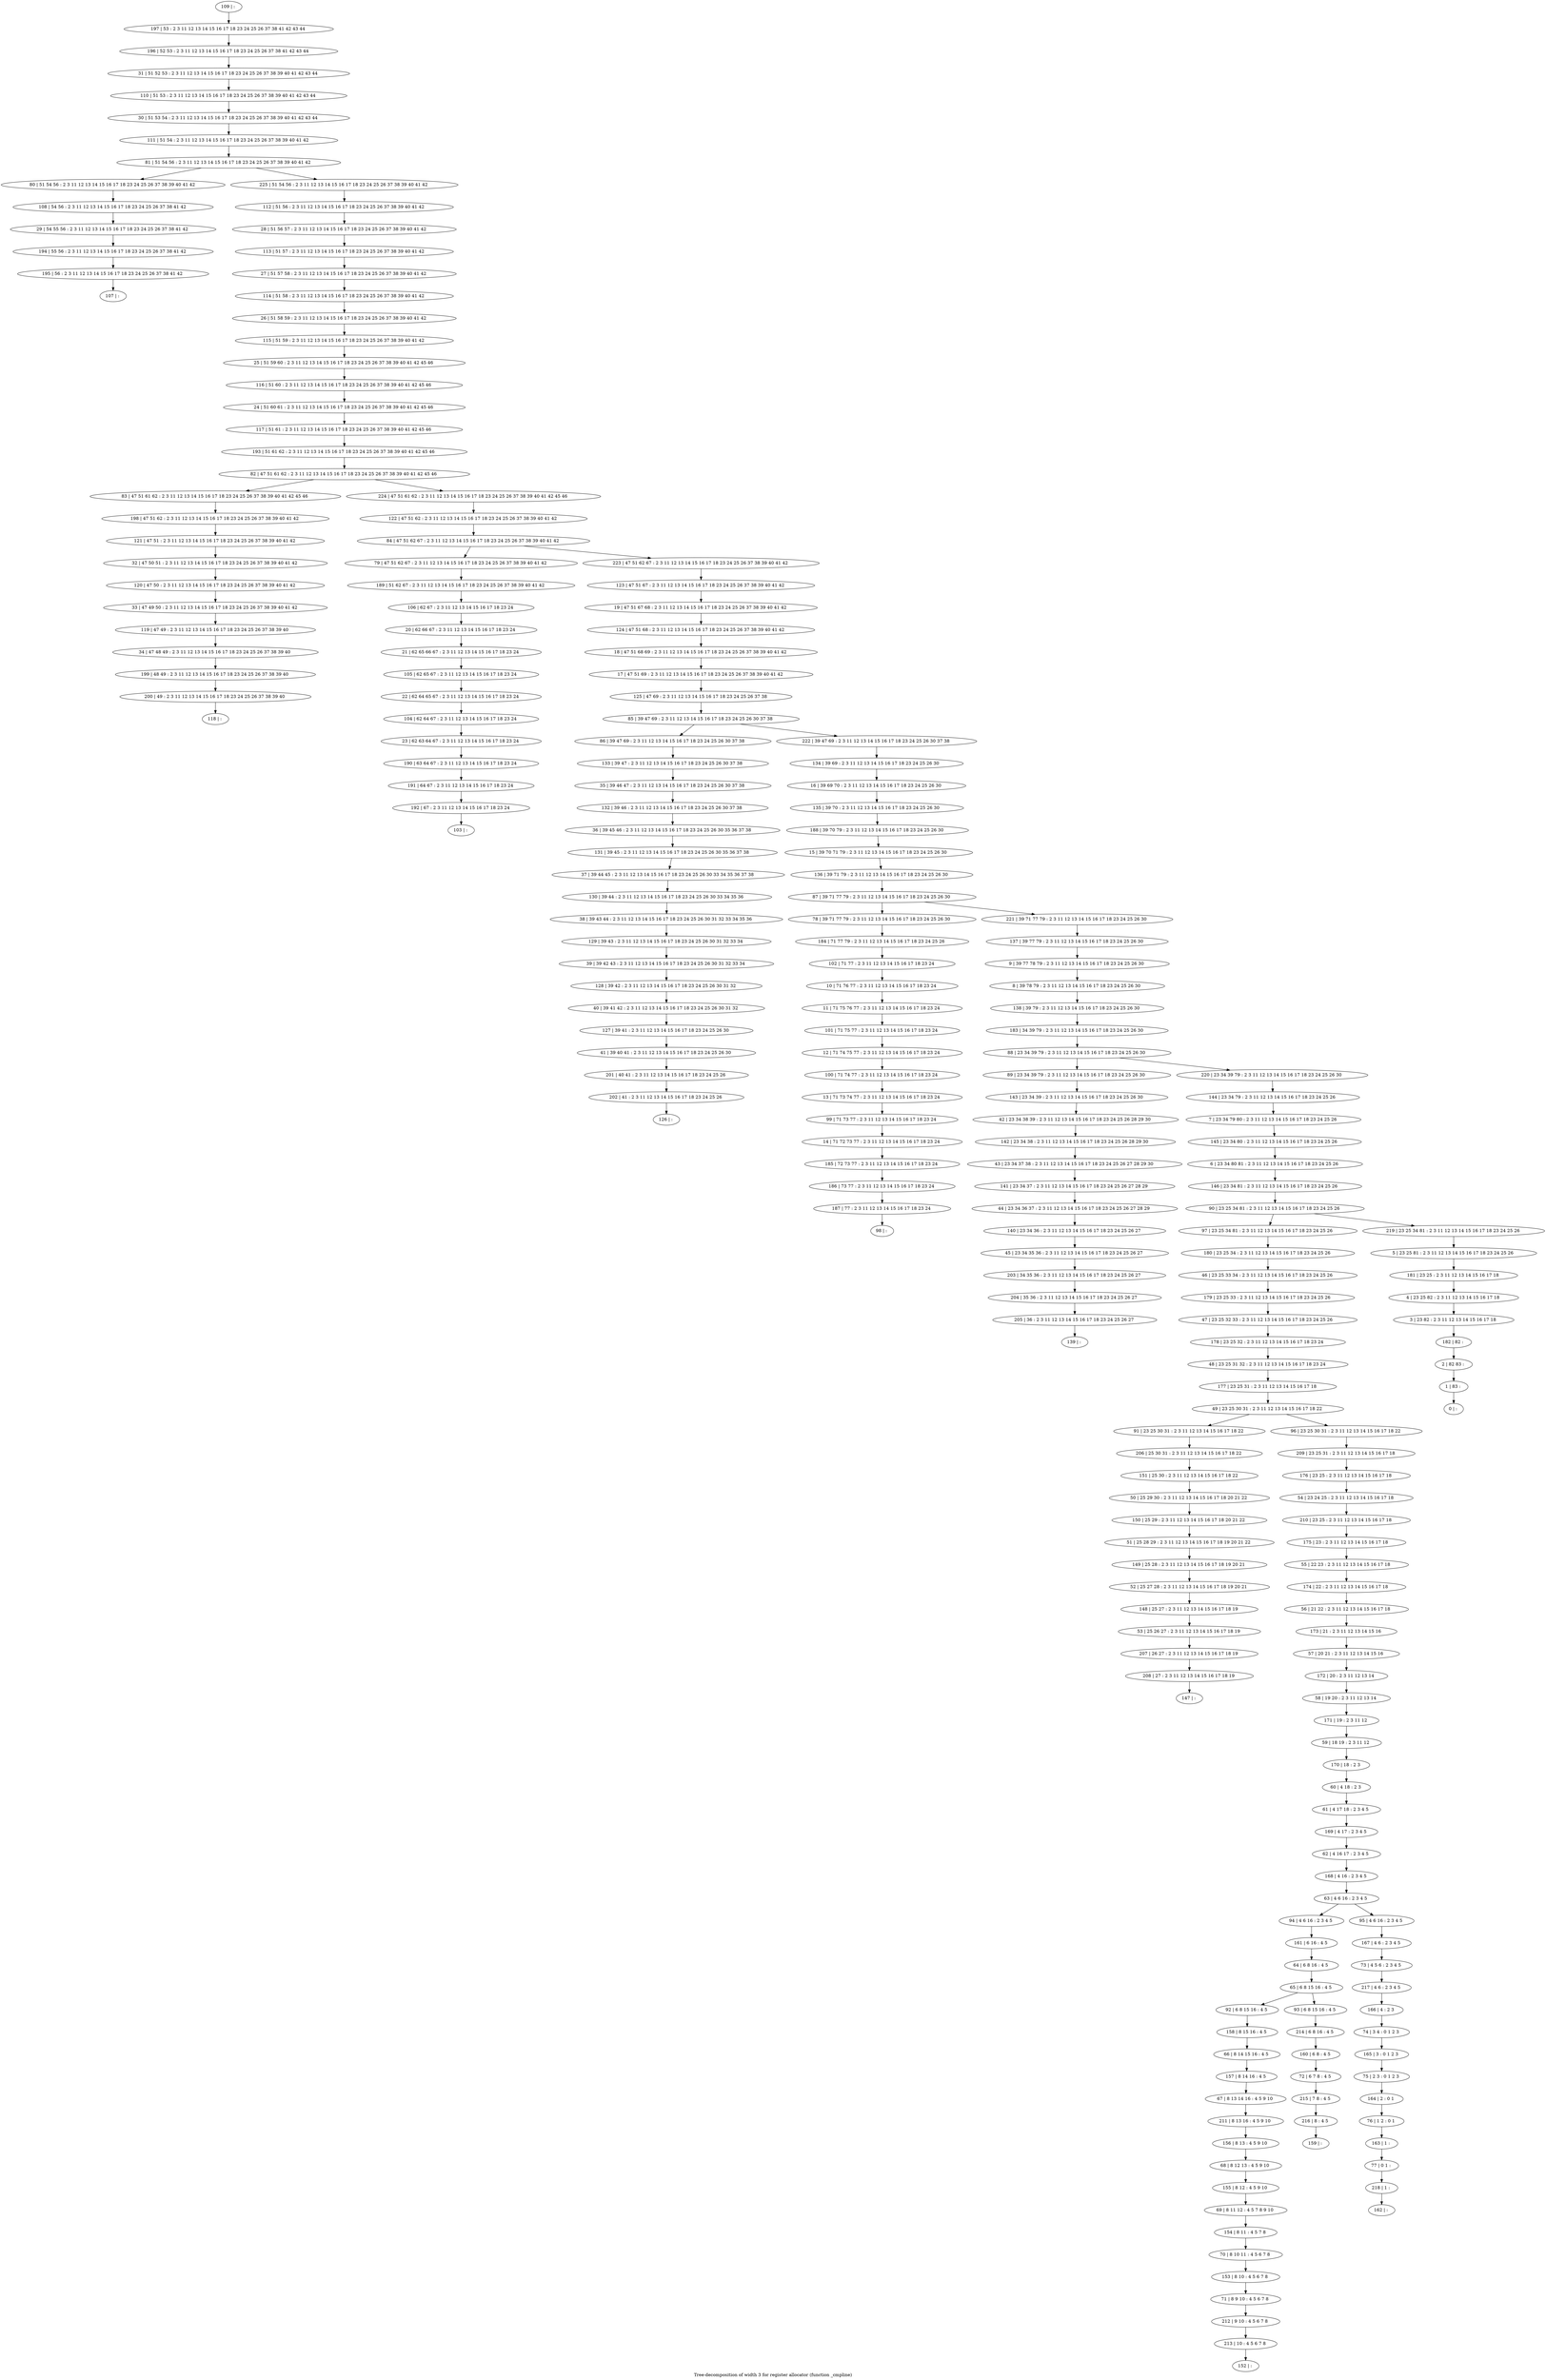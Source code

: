 digraph G {
graph [label="Tree-decomposition of width 3 for register allocator (function _cmpline)"]
0[label="0 | : "];
1[label="1 | 83 : "];
2[label="2 | 82 83 : "];
3[label="3 | 23 82 : 2 3 11 12 13 14 15 16 17 18 "];
4[label="4 | 23 25 82 : 2 3 11 12 13 14 15 16 17 18 "];
5[label="5 | 23 25 81 : 2 3 11 12 13 14 15 16 17 18 23 24 25 26 "];
6[label="6 | 23 34 80 81 : 2 3 11 12 13 14 15 16 17 18 23 24 25 26 "];
7[label="7 | 23 34 79 80 : 2 3 11 12 13 14 15 16 17 18 23 24 25 26 "];
8[label="8 | 39 78 79 : 2 3 11 12 13 14 15 16 17 18 23 24 25 26 30 "];
9[label="9 | 39 77 78 79 : 2 3 11 12 13 14 15 16 17 18 23 24 25 26 30 "];
10[label="10 | 71 76 77 : 2 3 11 12 13 14 15 16 17 18 23 24 "];
11[label="11 | 71 75 76 77 : 2 3 11 12 13 14 15 16 17 18 23 24 "];
12[label="12 | 71 74 75 77 : 2 3 11 12 13 14 15 16 17 18 23 24 "];
13[label="13 | 71 73 74 77 : 2 3 11 12 13 14 15 16 17 18 23 24 "];
14[label="14 | 71 72 73 77 : 2 3 11 12 13 14 15 16 17 18 23 24 "];
15[label="15 | 39 70 71 79 : 2 3 11 12 13 14 15 16 17 18 23 24 25 26 30 "];
16[label="16 | 39 69 70 : 2 3 11 12 13 14 15 16 17 18 23 24 25 26 30 "];
17[label="17 | 47 51 69 : 2 3 11 12 13 14 15 16 17 18 23 24 25 26 37 38 39 40 41 42 "];
18[label="18 | 47 51 68 69 : 2 3 11 12 13 14 15 16 17 18 23 24 25 26 37 38 39 40 41 42 "];
19[label="19 | 47 51 67 68 : 2 3 11 12 13 14 15 16 17 18 23 24 25 26 37 38 39 40 41 42 "];
20[label="20 | 62 66 67 : 2 3 11 12 13 14 15 16 17 18 23 24 "];
21[label="21 | 62 65 66 67 : 2 3 11 12 13 14 15 16 17 18 23 24 "];
22[label="22 | 62 64 65 67 : 2 3 11 12 13 14 15 16 17 18 23 24 "];
23[label="23 | 62 63 64 67 : 2 3 11 12 13 14 15 16 17 18 23 24 "];
24[label="24 | 51 60 61 : 2 3 11 12 13 14 15 16 17 18 23 24 25 26 37 38 39 40 41 42 45 46 "];
25[label="25 | 51 59 60 : 2 3 11 12 13 14 15 16 17 18 23 24 25 26 37 38 39 40 41 42 45 46 "];
26[label="26 | 51 58 59 : 2 3 11 12 13 14 15 16 17 18 23 24 25 26 37 38 39 40 41 42 "];
27[label="27 | 51 57 58 : 2 3 11 12 13 14 15 16 17 18 23 24 25 26 37 38 39 40 41 42 "];
28[label="28 | 51 56 57 : 2 3 11 12 13 14 15 16 17 18 23 24 25 26 37 38 39 40 41 42 "];
29[label="29 | 54 55 56 : 2 3 11 12 13 14 15 16 17 18 23 24 25 26 37 38 41 42 "];
30[label="30 | 51 53 54 : 2 3 11 12 13 14 15 16 17 18 23 24 25 26 37 38 39 40 41 42 43 44 "];
31[label="31 | 51 52 53 : 2 3 11 12 13 14 15 16 17 18 23 24 25 26 37 38 39 40 41 42 43 44 "];
32[label="32 | 47 50 51 : 2 3 11 12 13 14 15 16 17 18 23 24 25 26 37 38 39 40 41 42 "];
33[label="33 | 47 49 50 : 2 3 11 12 13 14 15 16 17 18 23 24 25 26 37 38 39 40 41 42 "];
34[label="34 | 47 48 49 : 2 3 11 12 13 14 15 16 17 18 23 24 25 26 37 38 39 40 "];
35[label="35 | 39 46 47 : 2 3 11 12 13 14 15 16 17 18 23 24 25 26 30 37 38 "];
36[label="36 | 39 45 46 : 2 3 11 12 13 14 15 16 17 18 23 24 25 26 30 35 36 37 38 "];
37[label="37 | 39 44 45 : 2 3 11 12 13 14 15 16 17 18 23 24 25 26 30 33 34 35 36 37 38 "];
38[label="38 | 39 43 44 : 2 3 11 12 13 14 15 16 17 18 23 24 25 26 30 31 32 33 34 35 36 "];
39[label="39 | 39 42 43 : 2 3 11 12 13 14 15 16 17 18 23 24 25 26 30 31 32 33 34 "];
40[label="40 | 39 41 42 : 2 3 11 12 13 14 15 16 17 18 23 24 25 26 30 31 32 "];
41[label="41 | 39 40 41 : 2 3 11 12 13 14 15 16 17 18 23 24 25 26 30 "];
42[label="42 | 23 34 38 39 : 2 3 11 12 13 14 15 16 17 18 23 24 25 26 28 29 30 "];
43[label="43 | 23 34 37 38 : 2 3 11 12 13 14 15 16 17 18 23 24 25 26 27 28 29 30 "];
44[label="44 | 23 34 36 37 : 2 3 11 12 13 14 15 16 17 18 23 24 25 26 27 28 29 "];
45[label="45 | 23 34 35 36 : 2 3 11 12 13 14 15 16 17 18 23 24 25 26 27 "];
46[label="46 | 23 25 33 34 : 2 3 11 12 13 14 15 16 17 18 23 24 25 26 "];
47[label="47 | 23 25 32 33 : 2 3 11 12 13 14 15 16 17 18 23 24 25 26 "];
48[label="48 | 23 25 31 32 : 2 3 11 12 13 14 15 16 17 18 23 24 "];
49[label="49 | 23 25 30 31 : 2 3 11 12 13 14 15 16 17 18 22 "];
50[label="50 | 25 29 30 : 2 3 11 12 13 14 15 16 17 18 20 21 22 "];
51[label="51 | 25 28 29 : 2 3 11 12 13 14 15 16 17 18 19 20 21 22 "];
52[label="52 | 25 27 28 : 2 3 11 12 13 14 15 16 17 18 19 20 21 "];
53[label="53 | 25 26 27 : 2 3 11 12 13 14 15 16 17 18 19 "];
54[label="54 | 23 24 25 : 2 3 11 12 13 14 15 16 17 18 "];
55[label="55 | 22 23 : 2 3 11 12 13 14 15 16 17 18 "];
56[label="56 | 21 22 : 2 3 11 12 13 14 15 16 17 18 "];
57[label="57 | 20 21 : 2 3 11 12 13 14 15 16 "];
58[label="58 | 19 20 : 2 3 11 12 13 14 "];
59[label="59 | 18 19 : 2 3 11 12 "];
60[label="60 | 4 18 : 2 3 "];
61[label="61 | 4 17 18 : 2 3 4 5 "];
62[label="62 | 4 16 17 : 2 3 4 5 "];
63[label="63 | 4 6 16 : 2 3 4 5 "];
64[label="64 | 6 8 16 : 4 5 "];
65[label="65 | 6 8 15 16 : 4 5 "];
66[label="66 | 8 14 15 16 : 4 5 "];
67[label="67 | 8 13 14 16 : 4 5 9 10 "];
68[label="68 | 8 12 13 : 4 5 9 10 "];
69[label="69 | 8 11 12 : 4 5 7 8 9 10 "];
70[label="70 | 8 10 11 : 4 5 6 7 8 "];
71[label="71 | 8 9 10 : 4 5 6 7 8 "];
72[label="72 | 6 7 8 : 4 5 "];
73[label="73 | 4 5 6 : 2 3 4 5 "];
74[label="74 | 3 4 : 0 1 2 3 "];
75[label="75 | 2 3 : 0 1 2 3 "];
76[label="76 | 1 2 : 0 1 "];
77[label="77 | 0 1 : "];
78[label="78 | 39 71 77 79 : 2 3 11 12 13 14 15 16 17 18 23 24 25 26 30 "];
79[label="79 | 47 51 62 67 : 2 3 11 12 13 14 15 16 17 18 23 24 25 26 37 38 39 40 41 42 "];
80[label="80 | 51 54 56 : 2 3 11 12 13 14 15 16 17 18 23 24 25 26 37 38 39 40 41 42 "];
81[label="81 | 51 54 56 : 2 3 11 12 13 14 15 16 17 18 23 24 25 26 37 38 39 40 41 42 "];
82[label="82 | 47 51 61 62 : 2 3 11 12 13 14 15 16 17 18 23 24 25 26 37 38 39 40 41 42 45 46 "];
83[label="83 | 47 51 61 62 : 2 3 11 12 13 14 15 16 17 18 23 24 25 26 37 38 39 40 41 42 45 46 "];
84[label="84 | 47 51 62 67 : 2 3 11 12 13 14 15 16 17 18 23 24 25 26 37 38 39 40 41 42 "];
85[label="85 | 39 47 69 : 2 3 11 12 13 14 15 16 17 18 23 24 25 26 30 37 38 "];
86[label="86 | 39 47 69 : 2 3 11 12 13 14 15 16 17 18 23 24 25 26 30 37 38 "];
87[label="87 | 39 71 77 79 : 2 3 11 12 13 14 15 16 17 18 23 24 25 26 30 "];
88[label="88 | 23 34 39 79 : 2 3 11 12 13 14 15 16 17 18 23 24 25 26 30 "];
89[label="89 | 23 34 39 79 : 2 3 11 12 13 14 15 16 17 18 23 24 25 26 30 "];
90[label="90 | 23 25 34 81 : 2 3 11 12 13 14 15 16 17 18 23 24 25 26 "];
91[label="91 | 23 25 30 31 : 2 3 11 12 13 14 15 16 17 18 22 "];
92[label="92 | 6 8 15 16 : 4 5 "];
93[label="93 | 6 8 15 16 : 4 5 "];
94[label="94 | 4 6 16 : 2 3 4 5 "];
95[label="95 | 4 6 16 : 2 3 4 5 "];
96[label="96 | 23 25 30 31 : 2 3 11 12 13 14 15 16 17 18 22 "];
97[label="97 | 23 25 34 81 : 2 3 11 12 13 14 15 16 17 18 23 24 25 26 "];
98[label="98 | : "];
99[label="99 | 71 73 77 : 2 3 11 12 13 14 15 16 17 18 23 24 "];
100[label="100 | 71 74 77 : 2 3 11 12 13 14 15 16 17 18 23 24 "];
101[label="101 | 71 75 77 : 2 3 11 12 13 14 15 16 17 18 23 24 "];
102[label="102 | 71 77 : 2 3 11 12 13 14 15 16 17 18 23 24 "];
103[label="103 | : "];
104[label="104 | 62 64 67 : 2 3 11 12 13 14 15 16 17 18 23 24 "];
105[label="105 | 62 65 67 : 2 3 11 12 13 14 15 16 17 18 23 24 "];
106[label="106 | 62 67 : 2 3 11 12 13 14 15 16 17 18 23 24 "];
107[label="107 | : "];
108[label="108 | 54 56 : 2 3 11 12 13 14 15 16 17 18 23 24 25 26 37 38 41 42 "];
109[label="109 | : "];
110[label="110 | 51 53 : 2 3 11 12 13 14 15 16 17 18 23 24 25 26 37 38 39 40 41 42 43 44 "];
111[label="111 | 51 54 : 2 3 11 12 13 14 15 16 17 18 23 24 25 26 37 38 39 40 41 42 "];
112[label="112 | 51 56 : 2 3 11 12 13 14 15 16 17 18 23 24 25 26 37 38 39 40 41 42 "];
113[label="113 | 51 57 : 2 3 11 12 13 14 15 16 17 18 23 24 25 26 37 38 39 40 41 42 "];
114[label="114 | 51 58 : 2 3 11 12 13 14 15 16 17 18 23 24 25 26 37 38 39 40 41 42 "];
115[label="115 | 51 59 : 2 3 11 12 13 14 15 16 17 18 23 24 25 26 37 38 39 40 41 42 "];
116[label="116 | 51 60 : 2 3 11 12 13 14 15 16 17 18 23 24 25 26 37 38 39 40 41 42 45 46 "];
117[label="117 | 51 61 : 2 3 11 12 13 14 15 16 17 18 23 24 25 26 37 38 39 40 41 42 45 46 "];
118[label="118 | : "];
119[label="119 | 47 49 : 2 3 11 12 13 14 15 16 17 18 23 24 25 26 37 38 39 40 "];
120[label="120 | 47 50 : 2 3 11 12 13 14 15 16 17 18 23 24 25 26 37 38 39 40 41 42 "];
121[label="121 | 47 51 : 2 3 11 12 13 14 15 16 17 18 23 24 25 26 37 38 39 40 41 42 "];
122[label="122 | 47 51 62 : 2 3 11 12 13 14 15 16 17 18 23 24 25 26 37 38 39 40 41 42 "];
123[label="123 | 47 51 67 : 2 3 11 12 13 14 15 16 17 18 23 24 25 26 37 38 39 40 41 42 "];
124[label="124 | 47 51 68 : 2 3 11 12 13 14 15 16 17 18 23 24 25 26 37 38 39 40 41 42 "];
125[label="125 | 47 69 : 2 3 11 12 13 14 15 16 17 18 23 24 25 26 37 38 "];
126[label="126 | : "];
127[label="127 | 39 41 : 2 3 11 12 13 14 15 16 17 18 23 24 25 26 30 "];
128[label="128 | 39 42 : 2 3 11 12 13 14 15 16 17 18 23 24 25 26 30 31 32 "];
129[label="129 | 39 43 : 2 3 11 12 13 14 15 16 17 18 23 24 25 26 30 31 32 33 34 "];
130[label="130 | 39 44 : 2 3 11 12 13 14 15 16 17 18 23 24 25 26 30 33 34 35 36 "];
131[label="131 | 39 45 : 2 3 11 12 13 14 15 16 17 18 23 24 25 26 30 35 36 37 38 "];
132[label="132 | 39 46 : 2 3 11 12 13 14 15 16 17 18 23 24 25 26 30 37 38 "];
133[label="133 | 39 47 : 2 3 11 12 13 14 15 16 17 18 23 24 25 26 30 37 38 "];
134[label="134 | 39 69 : 2 3 11 12 13 14 15 16 17 18 23 24 25 26 30 "];
135[label="135 | 39 70 : 2 3 11 12 13 14 15 16 17 18 23 24 25 26 30 "];
136[label="136 | 39 71 79 : 2 3 11 12 13 14 15 16 17 18 23 24 25 26 30 "];
137[label="137 | 39 77 79 : 2 3 11 12 13 14 15 16 17 18 23 24 25 26 30 "];
138[label="138 | 39 79 : 2 3 11 12 13 14 15 16 17 18 23 24 25 26 30 "];
139[label="139 | : "];
140[label="140 | 23 34 36 : 2 3 11 12 13 14 15 16 17 18 23 24 25 26 27 "];
141[label="141 | 23 34 37 : 2 3 11 12 13 14 15 16 17 18 23 24 25 26 27 28 29 "];
142[label="142 | 23 34 38 : 2 3 11 12 13 14 15 16 17 18 23 24 25 26 28 29 30 "];
143[label="143 | 23 34 39 : 2 3 11 12 13 14 15 16 17 18 23 24 25 26 30 "];
144[label="144 | 23 34 79 : 2 3 11 12 13 14 15 16 17 18 23 24 25 26 "];
145[label="145 | 23 34 80 : 2 3 11 12 13 14 15 16 17 18 23 24 25 26 "];
146[label="146 | 23 34 81 : 2 3 11 12 13 14 15 16 17 18 23 24 25 26 "];
147[label="147 | : "];
148[label="148 | 25 27 : 2 3 11 12 13 14 15 16 17 18 19 "];
149[label="149 | 25 28 : 2 3 11 12 13 14 15 16 17 18 19 20 21 "];
150[label="150 | 25 29 : 2 3 11 12 13 14 15 16 17 18 20 21 22 "];
151[label="151 | 25 30 : 2 3 11 12 13 14 15 16 17 18 22 "];
152[label="152 | : "];
153[label="153 | 8 10 : 4 5 6 7 8 "];
154[label="154 | 8 11 : 4 5 7 8 "];
155[label="155 | 8 12 : 4 5 9 10 "];
156[label="156 | 8 13 : 4 5 9 10 "];
157[label="157 | 8 14 16 : 4 5 "];
158[label="158 | 8 15 16 : 4 5 "];
159[label="159 | : "];
160[label="160 | 6 8 : 4 5 "];
161[label="161 | 6 16 : 4 5 "];
162[label="162 | : "];
163[label="163 | 1 : "];
164[label="164 | 2 : 0 1 "];
165[label="165 | 3 : 0 1 2 3 "];
166[label="166 | 4 : 2 3 "];
167[label="167 | 4 6 : 2 3 4 5 "];
168[label="168 | 4 16 : 2 3 4 5 "];
169[label="169 | 4 17 : 2 3 4 5 "];
170[label="170 | 18 : 2 3 "];
171[label="171 | 19 : 2 3 11 12 "];
172[label="172 | 20 : 2 3 11 12 13 14 "];
173[label="173 | 21 : 2 3 11 12 13 14 15 16 "];
174[label="174 | 22 : 2 3 11 12 13 14 15 16 17 18 "];
175[label="175 | 23 : 2 3 11 12 13 14 15 16 17 18 "];
176[label="176 | 23 25 : 2 3 11 12 13 14 15 16 17 18 "];
177[label="177 | 23 25 31 : 2 3 11 12 13 14 15 16 17 18 "];
178[label="178 | 23 25 32 : 2 3 11 12 13 14 15 16 17 18 23 24 "];
179[label="179 | 23 25 33 : 2 3 11 12 13 14 15 16 17 18 23 24 25 26 "];
180[label="180 | 23 25 34 : 2 3 11 12 13 14 15 16 17 18 23 24 25 26 "];
181[label="181 | 23 25 : 2 3 11 12 13 14 15 16 17 18 "];
182[label="182 | 82 : "];
183[label="183 | 34 39 79 : 2 3 11 12 13 14 15 16 17 18 23 24 25 26 30 "];
184[label="184 | 71 77 79 : 2 3 11 12 13 14 15 16 17 18 23 24 25 26 "];
185[label="185 | 72 73 77 : 2 3 11 12 13 14 15 16 17 18 23 24 "];
186[label="186 | 73 77 : 2 3 11 12 13 14 15 16 17 18 23 24 "];
187[label="187 | 77 : 2 3 11 12 13 14 15 16 17 18 23 24 "];
188[label="188 | 39 70 79 : 2 3 11 12 13 14 15 16 17 18 23 24 25 26 30 "];
189[label="189 | 51 62 67 : 2 3 11 12 13 14 15 16 17 18 23 24 25 26 37 38 39 40 41 42 "];
190[label="190 | 63 64 67 : 2 3 11 12 13 14 15 16 17 18 23 24 "];
191[label="191 | 64 67 : 2 3 11 12 13 14 15 16 17 18 23 24 "];
192[label="192 | 67 : 2 3 11 12 13 14 15 16 17 18 23 24 "];
193[label="193 | 51 61 62 : 2 3 11 12 13 14 15 16 17 18 23 24 25 26 37 38 39 40 41 42 45 46 "];
194[label="194 | 55 56 : 2 3 11 12 13 14 15 16 17 18 23 24 25 26 37 38 41 42 "];
195[label="195 | 56 : 2 3 11 12 13 14 15 16 17 18 23 24 25 26 37 38 41 42 "];
196[label="196 | 52 53 : 2 3 11 12 13 14 15 16 17 18 23 24 25 26 37 38 41 42 43 44 "];
197[label="197 | 53 : 2 3 11 12 13 14 15 16 17 18 23 24 25 26 37 38 41 42 43 44 "];
198[label="198 | 47 51 62 : 2 3 11 12 13 14 15 16 17 18 23 24 25 26 37 38 39 40 41 42 "];
199[label="199 | 48 49 : 2 3 11 12 13 14 15 16 17 18 23 24 25 26 37 38 39 40 "];
200[label="200 | 49 : 2 3 11 12 13 14 15 16 17 18 23 24 25 26 37 38 39 40 "];
201[label="201 | 40 41 : 2 3 11 12 13 14 15 16 17 18 23 24 25 26 "];
202[label="202 | 41 : 2 3 11 12 13 14 15 16 17 18 23 24 25 26 "];
203[label="203 | 34 35 36 : 2 3 11 12 13 14 15 16 17 18 23 24 25 26 27 "];
204[label="204 | 35 36 : 2 3 11 12 13 14 15 16 17 18 23 24 25 26 27 "];
205[label="205 | 36 : 2 3 11 12 13 14 15 16 17 18 23 24 25 26 27 "];
206[label="206 | 25 30 31 : 2 3 11 12 13 14 15 16 17 18 22 "];
207[label="207 | 26 27 : 2 3 11 12 13 14 15 16 17 18 19 "];
208[label="208 | 27 : 2 3 11 12 13 14 15 16 17 18 19 "];
209[label="209 | 23 25 31 : 2 3 11 12 13 14 15 16 17 18 "];
210[label="210 | 23 25 : 2 3 11 12 13 14 15 16 17 18 "];
211[label="211 | 8 13 16 : 4 5 9 10 "];
212[label="212 | 9 10 : 4 5 6 7 8 "];
213[label="213 | 10 : 4 5 6 7 8 "];
214[label="214 | 6 8 16 : 4 5 "];
215[label="215 | 7 8 : 4 5 "];
216[label="216 | 8 : 4 5 "];
217[label="217 | 4 6 : 2 3 4 5 "];
218[label="218 | 1 : "];
219[label="219 | 23 25 34 81 : 2 3 11 12 13 14 15 16 17 18 23 24 25 26 "];
220[label="220 | 23 34 39 79 : 2 3 11 12 13 14 15 16 17 18 23 24 25 26 30 "];
221[label="221 | 39 71 77 79 : 2 3 11 12 13 14 15 16 17 18 23 24 25 26 30 "];
222[label="222 | 39 47 69 : 2 3 11 12 13 14 15 16 17 18 23 24 25 26 30 37 38 "];
223[label="223 | 47 51 62 67 : 2 3 11 12 13 14 15 16 17 18 23 24 25 26 37 38 39 40 41 42 "];
224[label="224 | 47 51 61 62 : 2 3 11 12 13 14 15 16 17 18 23 24 25 26 37 38 39 40 41 42 45 46 "];
225[label="225 | 51 54 56 : 2 3 11 12 13 14 15 16 17 18 23 24 25 26 37 38 39 40 41 42 "];
10->11 ;
20->21 ;
60->61 ;
64->65 ;
49->91 ;
65->92 ;
65->93 ;
63->94 ;
63->95 ;
49->96 ;
99->14 ;
13->99 ;
100->13 ;
12->100 ;
101->12 ;
11->101 ;
102->10 ;
104->23 ;
22->104 ;
105->22 ;
21->105 ;
106->20 ;
108->29 ;
80->108 ;
119->34 ;
33->119 ;
120->33 ;
32->120 ;
121->32 ;
127->41 ;
40->127 ;
128->40 ;
39->128 ;
129->39 ;
38->129 ;
130->38 ;
37->130 ;
131->37 ;
36->131 ;
132->36 ;
35->132 ;
133->35 ;
86->133 ;
140->45 ;
44->140 ;
141->44 ;
43->141 ;
142->43 ;
42->142 ;
143->42 ;
89->143 ;
148->53 ;
52->148 ;
149->52 ;
51->149 ;
150->51 ;
50->150 ;
151->50 ;
153->71 ;
70->153 ;
154->70 ;
69->154 ;
155->69 ;
68->155 ;
156->68 ;
157->67 ;
66->157 ;
158->66 ;
92->158 ;
160->72 ;
161->64 ;
94->161 ;
163->77 ;
76->163 ;
164->76 ;
75->164 ;
165->75 ;
74->165 ;
166->74 ;
167->73 ;
95->167 ;
168->63 ;
62->168 ;
169->62 ;
61->169 ;
170->60 ;
59->170 ;
171->59 ;
58->171 ;
172->58 ;
57->172 ;
173->57 ;
56->173 ;
174->56 ;
55->174 ;
175->55 ;
176->54 ;
177->49 ;
48->177 ;
178->48 ;
47->178 ;
179->47 ;
46->179 ;
180->46 ;
97->180 ;
184->102 ;
78->184 ;
14->185 ;
185->186 ;
187->98 ;
186->187 ;
189->106 ;
79->189 ;
23->190 ;
190->191 ;
192->103 ;
191->192 ;
29->194 ;
195->107 ;
194->195 ;
198->121 ;
83->198 ;
34->199 ;
200->118 ;
199->200 ;
41->201 ;
202->126 ;
201->202 ;
45->203 ;
203->204 ;
205->139 ;
204->205 ;
206->151 ;
91->206 ;
53->207 ;
208->147 ;
207->208 ;
209->176 ;
96->209 ;
210->175 ;
54->210 ;
211->156 ;
67->211 ;
71->212 ;
213->152 ;
212->213 ;
214->160 ;
93->214 ;
72->215 ;
216->159 ;
215->216 ;
217->166 ;
73->217 ;
218->162 ;
77->218 ;
109->197 ;
197->196 ;
196->31 ;
31->110 ;
110->30 ;
30->111 ;
111->81 ;
112->28 ;
28->113 ;
113->27 ;
27->114 ;
114->26 ;
26->115 ;
115->25 ;
25->116 ;
116->24 ;
24->117 ;
117->193 ;
193->82 ;
122->84 ;
123->19 ;
19->124 ;
124->18 ;
18->17 ;
17->125 ;
125->85 ;
134->16 ;
16->135 ;
135->188 ;
188->15 ;
15->136 ;
136->87 ;
137->9 ;
9->8 ;
8->138 ;
138->183 ;
183->88 ;
144->7 ;
7->145 ;
145->6 ;
6->146 ;
146->90 ;
5->181 ;
181->4 ;
4->3 ;
3->182 ;
182->2 ;
2->1 ;
1->0 ;
219->5 ;
220->144 ;
221->137 ;
222->134 ;
223->123 ;
224->122 ;
225->112 ;
90->97 ;
90->219 ;
88->89 ;
88->220 ;
87->78 ;
87->221 ;
85->86 ;
85->222 ;
84->79 ;
84->223 ;
82->83 ;
82->224 ;
81->80 ;
81->225 ;
}
